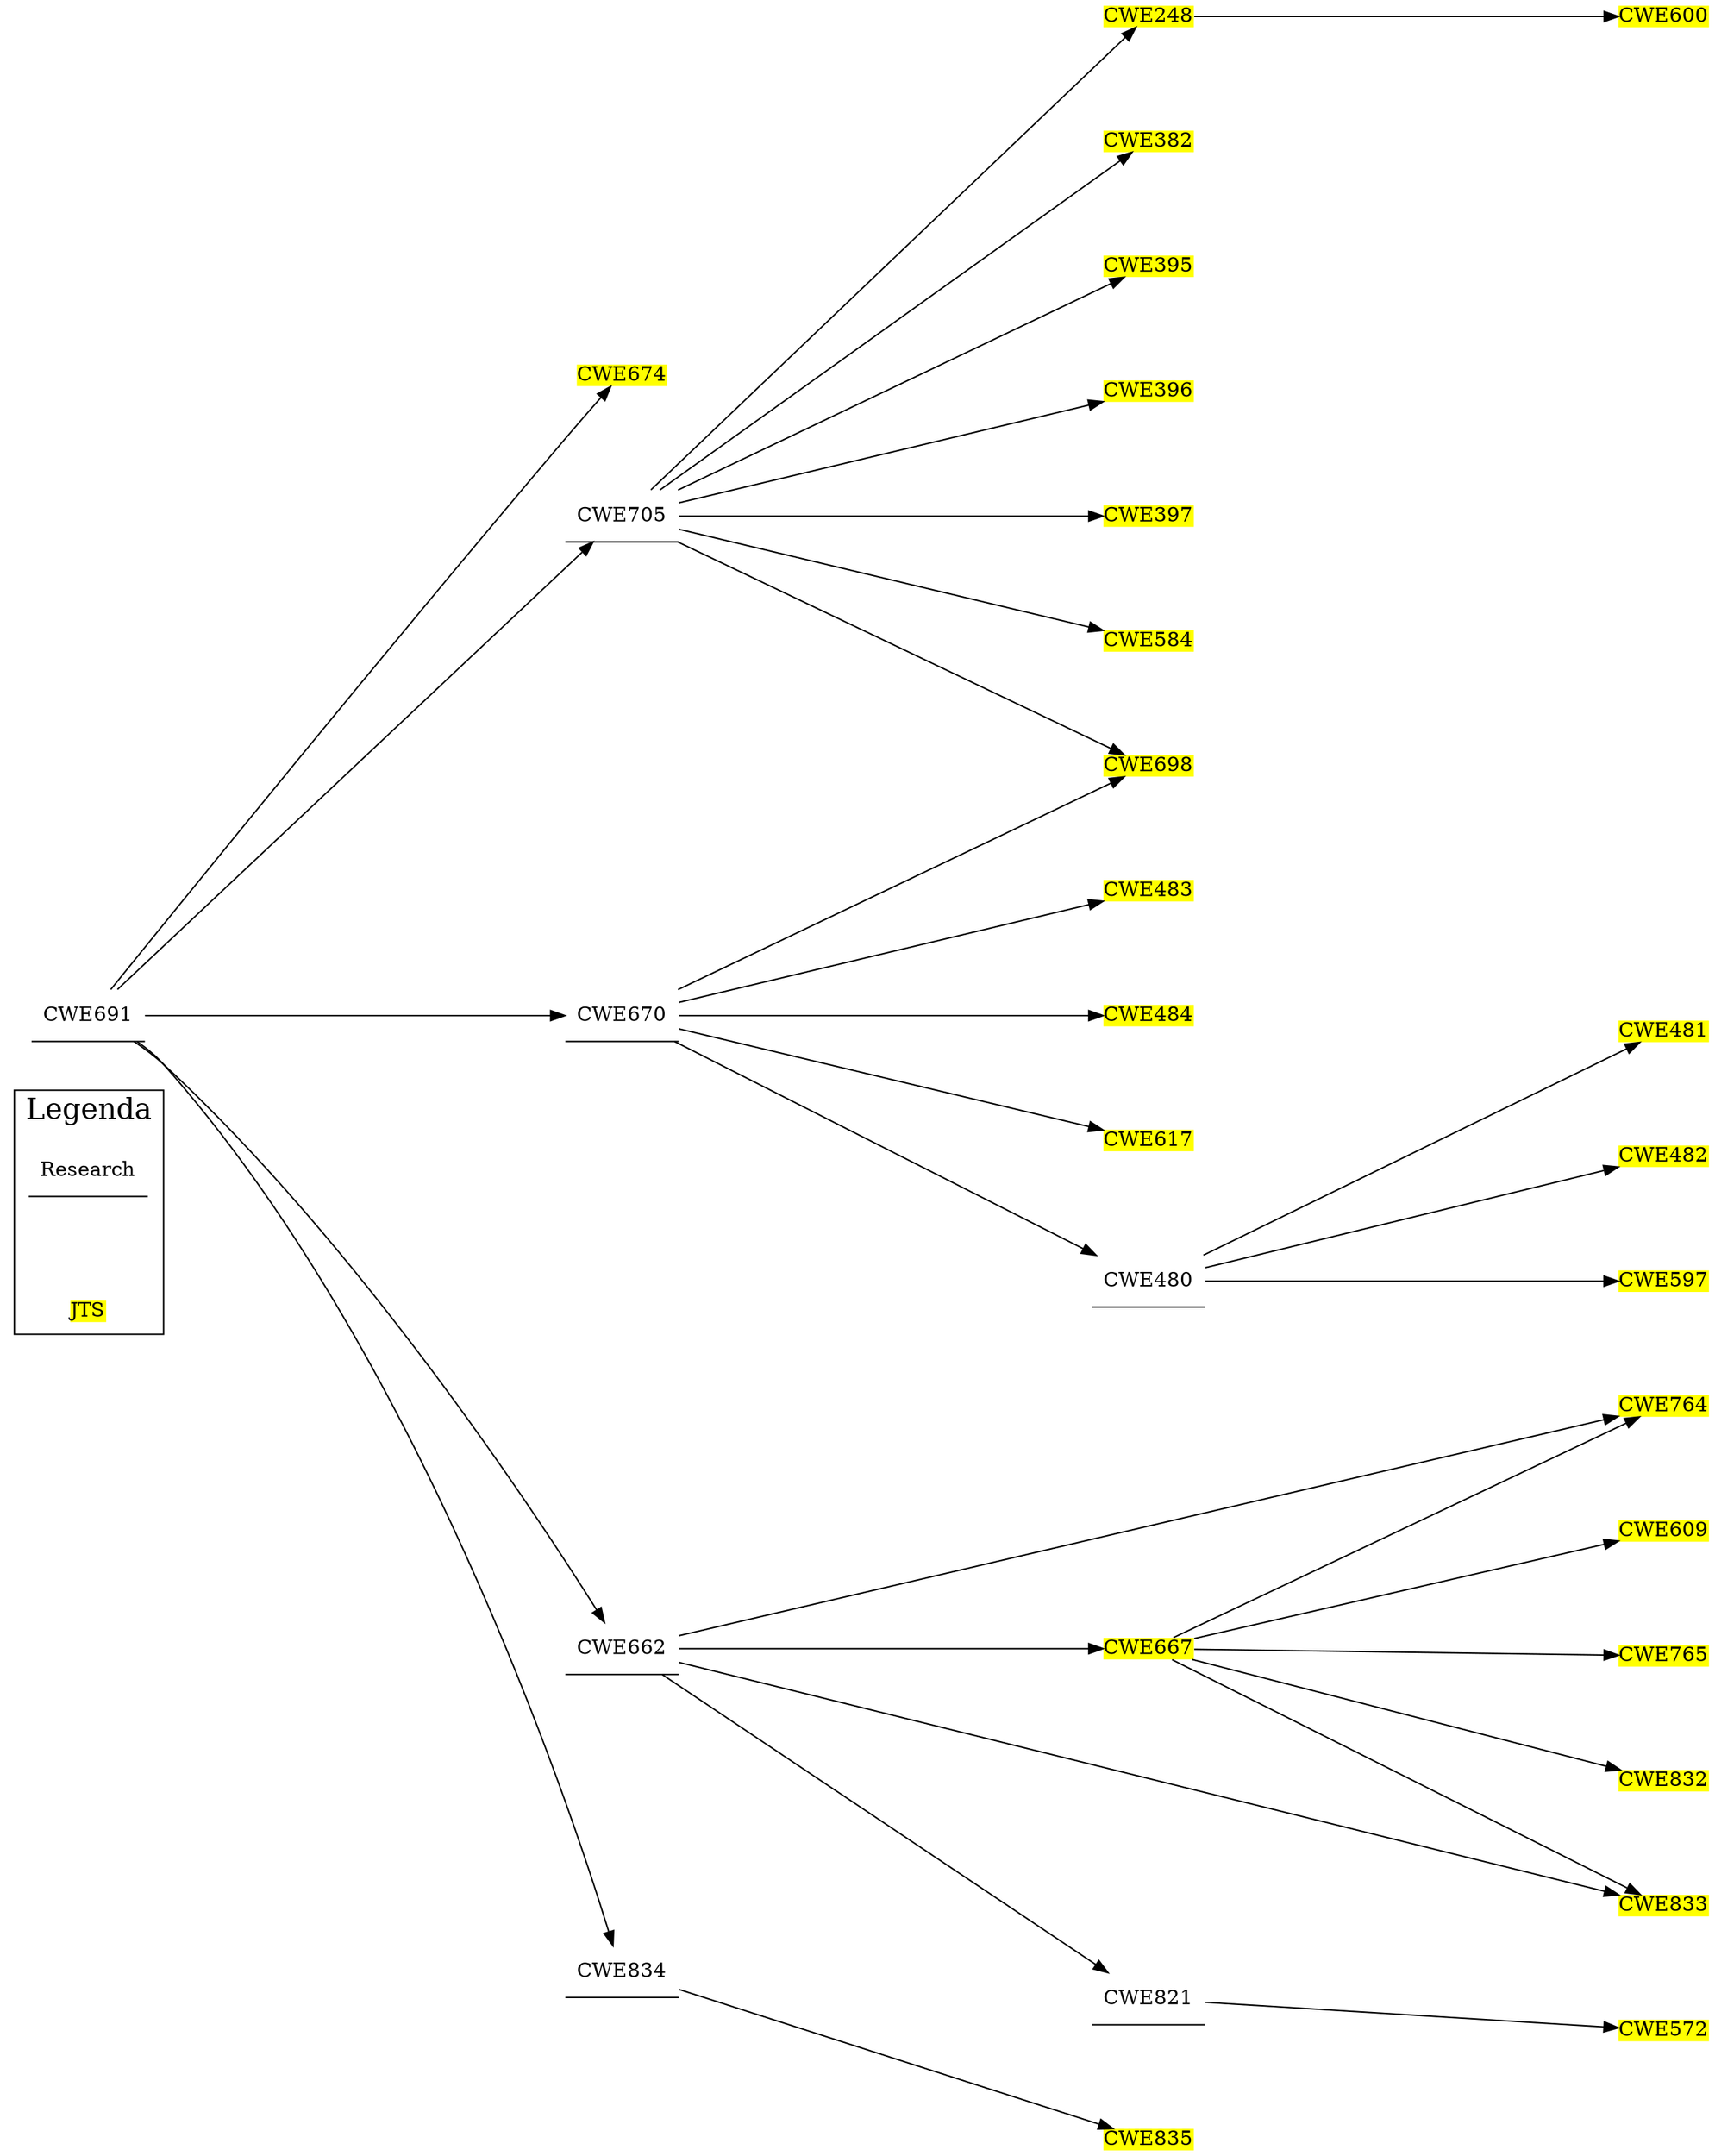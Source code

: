 digraph "Family Tree" {
	graph [nodesep=1 rankdir=LR ranksep=4 splines=true]
	subgraph clusterA {
		node [shape=plaintext]
		label=Legenda
		fontsize=20
		Research [label=Research color=black fillcolor=white shape=underline style=filled]
		JTS [label=JTS color=black fillcolor=yellow shape=plain style=filled]
	}
	CWE691 [label=CWE691 color=black fillcolor=white shape=underline style=filled]
	CWE674 [label=CWE674 color=black fillcolor=yellow shape=plain style=filled]
	CWE705 [label=CWE705 color=black fillcolor=white shape=underline style=filled]
	CWE670 [label=CWE670 color=black fillcolor=white shape=underline style=filled]
	CWE662 [label=CWE662 color=black fillcolor=white shape=underline style=filled]
	CWE834 [label=CWE834 color=black fillcolor=white shape=underline style=filled]
	CWE248 [label=CWE248 color=black fillcolor=yellow shape=plain style=filled]
	CWE382 [label=CWE382 color=black fillcolor=yellow shape=plain style=filled]
	CWE395 [label=CWE395 color=black fillcolor=yellow shape=plain style=filled]
	CWE396 [label=CWE396 color=black fillcolor=yellow shape=plain style=filled]
	CWE397 [label=CWE397 color=black fillcolor=yellow shape=plain style=filled]
	CWE584 [label=CWE584 color=black fillcolor=yellow shape=plain style=filled]
	CWE698 [label=CWE698 color=black fillcolor=yellow shape=plain style=filled]
	CWE483 [label=CWE483 color=black fillcolor=yellow shape=plain style=filled]
	CWE484 [label=CWE484 color=black fillcolor=yellow shape=plain style=filled]
	CWE617 [label=CWE617 color=black fillcolor=yellow shape=plain style=filled]
	CWE480 [label=CWE480 color=black fillcolor=white shape=underline style=filled]
	CWE667 [label=CWE667 color=black fillcolor=yellow shape=plain style=filled]
	CWE764 [label=CWE764 color=black fillcolor=yellow shape=plain style=filled]
	CWE833 [label=CWE833 color=black fillcolor=yellow shape=plain style=filled]
	CWE821 [label=CWE821 color=black fillcolor=white shape=underline style=filled]
	CWE835 [label=CWE835 color=black fillcolor=yellow shape=plain style=filled]
	CWE600 [label=CWE600 color=black fillcolor=yellow shape=plain style=filled]
	CWE481 [label=CWE481 color=black fillcolor=yellow shape=plain style=filled]
	CWE482 [label=CWE482 color=black fillcolor=yellow shape=plain style=filled]
	CWE597 [label=CWE597 color=black fillcolor=yellow shape=plain style=filled]
	CWE609 [label=CWE609 color=black fillcolor=yellow shape=plain style=filled]
	CWE765 [label=CWE765 color=black fillcolor=yellow shape=plain style=filled]
	CWE832 [label=CWE832 color=black fillcolor=yellow shape=plain style=filled]
	CWE572 [label=CWE572 color=black fillcolor=yellow shape=plain style=filled]
	CWE691 -> CWE674
	CWE691 -> CWE705
	CWE691 -> CWE670
	CWE691 -> CWE662
	CWE691 -> CWE834
	CWE705 -> CWE248
	CWE705 -> CWE382
	CWE705 -> CWE395
	CWE705 -> CWE396
	CWE705 -> CWE397
	CWE705 -> CWE584
	CWE705 -> CWE698
	CWE670 -> CWE483
	CWE670 -> CWE484
	CWE670 -> CWE617
	CWE670 -> CWE698
	CWE670 -> CWE480
	CWE662 -> CWE667
	CWE662 -> CWE764
	CWE662 -> CWE833
	CWE662 -> CWE821
	CWE834 -> CWE835
	CWE248 -> CWE600
	CWE480 -> CWE481
	CWE480 -> CWE482
	CWE480 -> CWE597
	CWE667 -> CWE609
	CWE667 -> CWE764
	CWE667 -> CWE765
	CWE667 -> CWE832
	CWE667 -> CWE833
	CWE821 -> CWE572
}
